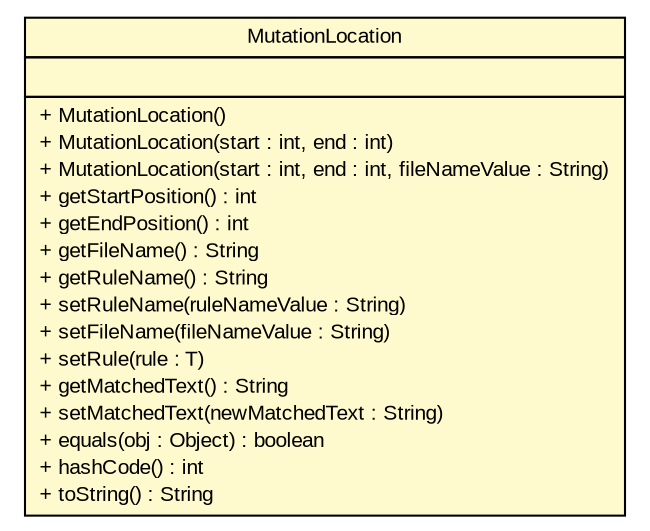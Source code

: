 #!/usr/local/bin/dot
#
# Class diagram 
# Generated by UMLGraph version R5_6 (http://www.umlgraph.org/)
#

digraph G {
	edge [fontname="arial",fontsize=10,labelfontname="arial",labelfontsize=10];
	node [fontname="arial",fontsize=10,shape=plaintext];
	nodesep=0.25;
	ranksep=0.5;
	// com.github.mkolisnyk.muto.data.MutationLocation
	c710 [label=<<table title="com.github.mkolisnyk.muto.data.MutationLocation" border="0" cellborder="1" cellspacing="0" cellpadding="2" port="p" bgcolor="lemonChiffon" href="./MutationLocation.html">
		<tr><td><table border="0" cellspacing="0" cellpadding="1">
<tr><td align="center" balign="center"> MutationLocation </td></tr>
		</table></td></tr>
		<tr><td><table border="0" cellspacing="0" cellpadding="1">
<tr><td align="left" balign="left">  </td></tr>
		</table></td></tr>
		<tr><td><table border="0" cellspacing="0" cellpadding="1">
<tr><td align="left" balign="left"> + MutationLocation() </td></tr>
<tr><td align="left" balign="left"> + MutationLocation(start : int, end : int) </td></tr>
<tr><td align="left" balign="left"> + MutationLocation(start : int, end : int, fileNameValue : String) </td></tr>
<tr><td align="left" balign="left"> + getStartPosition() : int </td></tr>
<tr><td align="left" balign="left"> + getEndPosition() : int </td></tr>
<tr><td align="left" balign="left"> + getFileName() : String </td></tr>
<tr><td align="left" balign="left"> + getRuleName() : String </td></tr>
<tr><td align="left" balign="left"> + setRuleName(ruleNameValue : String) </td></tr>
<tr><td align="left" balign="left"> + setFileName(fileNameValue : String) </td></tr>
<tr><td align="left" balign="left"> + setRule(rule : T) </td></tr>
<tr><td align="left" balign="left"> + getMatchedText() : String </td></tr>
<tr><td align="left" balign="left"> + setMatchedText(newMatchedText : String) </td></tr>
<tr><td align="left" balign="left"> + equals(obj : Object) : boolean </td></tr>
<tr><td align="left" balign="left"> + hashCode() : int </td></tr>
<tr><td align="left" balign="left"> + toString() : String </td></tr>
		</table></td></tr>
		</table>>, URL="./MutationLocation.html", fontname="arial", fontcolor="black", fontsize=10.0];
}

